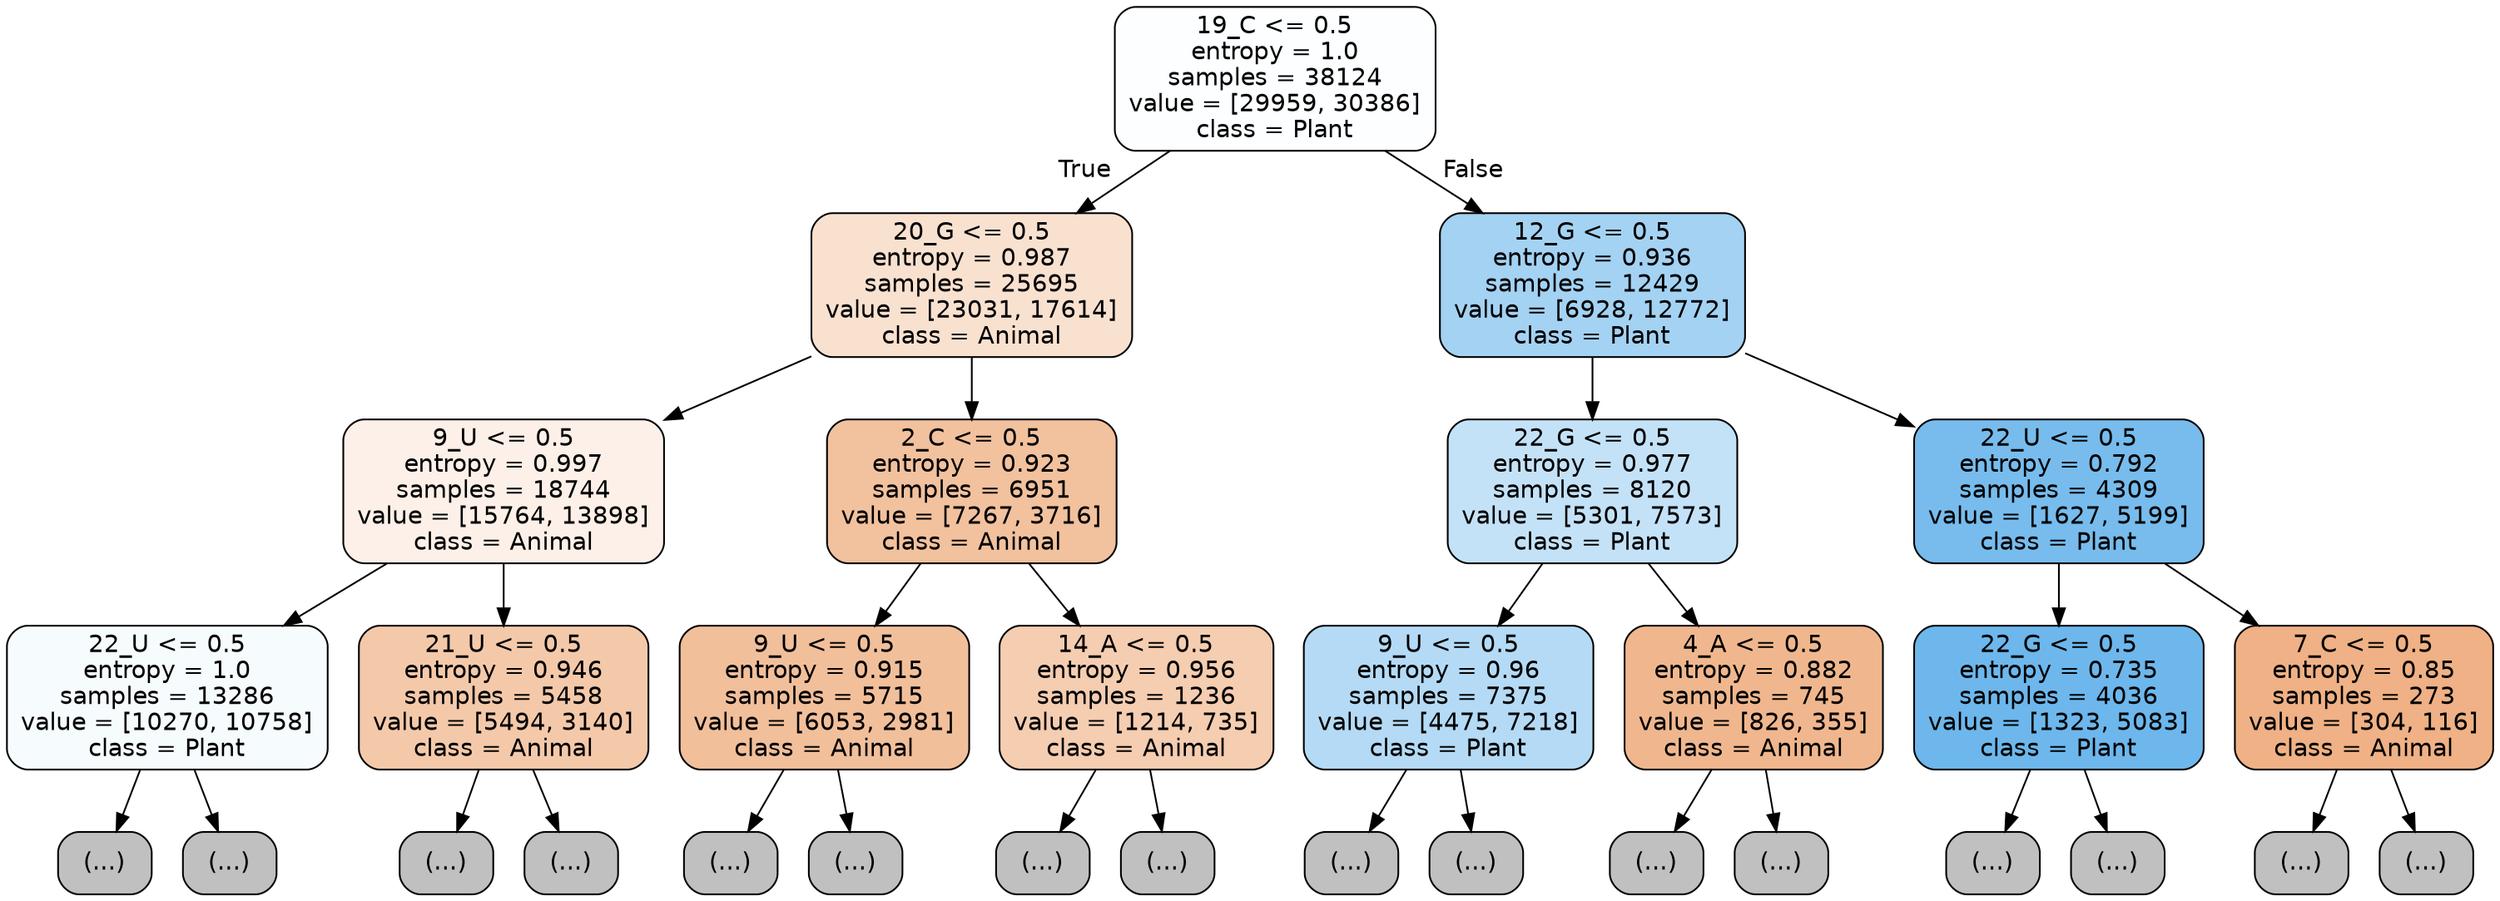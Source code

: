 digraph Tree {
node [shape=box, style="filled, rounded", color="black", fontname="helvetica"] ;
edge [fontname="helvetica"] ;
0 [label="19_C <= 0.5\nentropy = 1.0\nsamples = 38124\nvalue = [29959, 30386]\nclass = Plant", fillcolor="#fcfeff"] ;
1 [label="20_G <= 0.5\nentropy = 0.987\nsamples = 25695\nvalue = [23031, 17614]\nclass = Animal", fillcolor="#f9e1d0"] ;
0 -> 1 [labeldistance=2.5, labelangle=45, headlabel="True"] ;
2 [label="9_U <= 0.5\nentropy = 0.997\nsamples = 18744\nvalue = [15764, 13898]\nclass = Animal", fillcolor="#fcf0e8"] ;
1 -> 2 ;
3 [label="22_U <= 0.5\nentropy = 1.0\nsamples = 13286\nvalue = [10270, 10758]\nclass = Plant", fillcolor="#f6fbfe"] ;
2 -> 3 ;
4 [label="(...)", fillcolor="#C0C0C0"] ;
3 -> 4 ;
5853 [label="(...)", fillcolor="#C0C0C0"] ;
3 -> 5853 ;
6580 [label="21_U <= 0.5\nentropy = 0.946\nsamples = 5458\nvalue = [5494, 3140]\nclass = Animal", fillcolor="#f4c9aa"] ;
2 -> 6580 ;
6581 [label="(...)", fillcolor="#C0C0C0"] ;
6580 -> 6581 ;
8600 [label="(...)", fillcolor="#C0C0C0"] ;
6580 -> 8600 ;
9187 [label="2_C <= 0.5\nentropy = 0.923\nsamples = 6951\nvalue = [7267, 3716]\nclass = Animal", fillcolor="#f2c19e"] ;
1 -> 9187 ;
9188 [label="9_U <= 0.5\nentropy = 0.915\nsamples = 5715\nvalue = [6053, 2981]\nclass = Animal", fillcolor="#f2bf9b"] ;
9187 -> 9188 ;
9189 [label="(...)", fillcolor="#C0C0C0"] ;
9188 -> 9189 ;
11246 [label="(...)", fillcolor="#C0C0C0"] ;
9188 -> 11246 ;
12057 [label="14_A <= 0.5\nentropy = 0.956\nsamples = 1236\nvalue = [1214, 735]\nclass = Animal", fillcolor="#f5cdb1"] ;
9187 -> 12057 ;
12058 [label="(...)", fillcolor="#C0C0C0"] ;
12057 -> 12058 ;
12621 [label="(...)", fillcolor="#C0C0C0"] ;
12057 -> 12621 ;
12778 [label="12_G <= 0.5\nentropy = 0.936\nsamples = 12429\nvalue = [6928, 12772]\nclass = Plant", fillcolor="#a4d2f3"] ;
0 -> 12778 [labeldistance=2.5, labelangle=-45, headlabel="False"] ;
12779 [label="22_G <= 0.5\nentropy = 0.977\nsamples = 8120\nvalue = [5301, 7573]\nclass = Plant", fillcolor="#c4e2f7"] ;
12778 -> 12779 ;
12780 [label="9_U <= 0.5\nentropy = 0.96\nsamples = 7375\nvalue = [4475, 7218]\nclass = Plant", fillcolor="#b4daf5"] ;
12779 -> 12780 ;
12781 [label="(...)", fillcolor="#C0C0C0"] ;
12780 -> 12781 ;
14712 [label="(...)", fillcolor="#C0C0C0"] ;
12780 -> 14712 ;
15503 [label="4_A <= 0.5\nentropy = 0.882\nsamples = 745\nvalue = [826, 355]\nclass = Animal", fillcolor="#f0b78e"] ;
12779 -> 15503 ;
15504 [label="(...)", fillcolor="#C0C0C0"] ;
15503 -> 15504 ;
15787 [label="(...)", fillcolor="#C0C0C0"] ;
15503 -> 15787 ;
15848 [label="22_U <= 0.5\nentropy = 0.792\nsamples = 4309\nvalue = [1627, 5199]\nclass = Plant", fillcolor="#77bced"] ;
12778 -> 15848 ;
15849 [label="22_G <= 0.5\nentropy = 0.735\nsamples = 4036\nvalue = [1323, 5083]\nclass = Plant", fillcolor="#6db7ec"] ;
15848 -> 15849 ;
15850 [label="(...)", fillcolor="#C0C0C0"] ;
15849 -> 15850 ;
16663 [label="(...)", fillcolor="#C0C0C0"] ;
15849 -> 16663 ;
16766 [label="7_C <= 0.5\nentropy = 0.85\nsamples = 273\nvalue = [304, 116]\nclass = Animal", fillcolor="#efb185"] ;
15848 -> 16766 ;
16767 [label="(...)", fillcolor="#C0C0C0"] ;
16766 -> 16767 ;
16872 [label="(...)", fillcolor="#C0C0C0"] ;
16766 -> 16872 ;
}